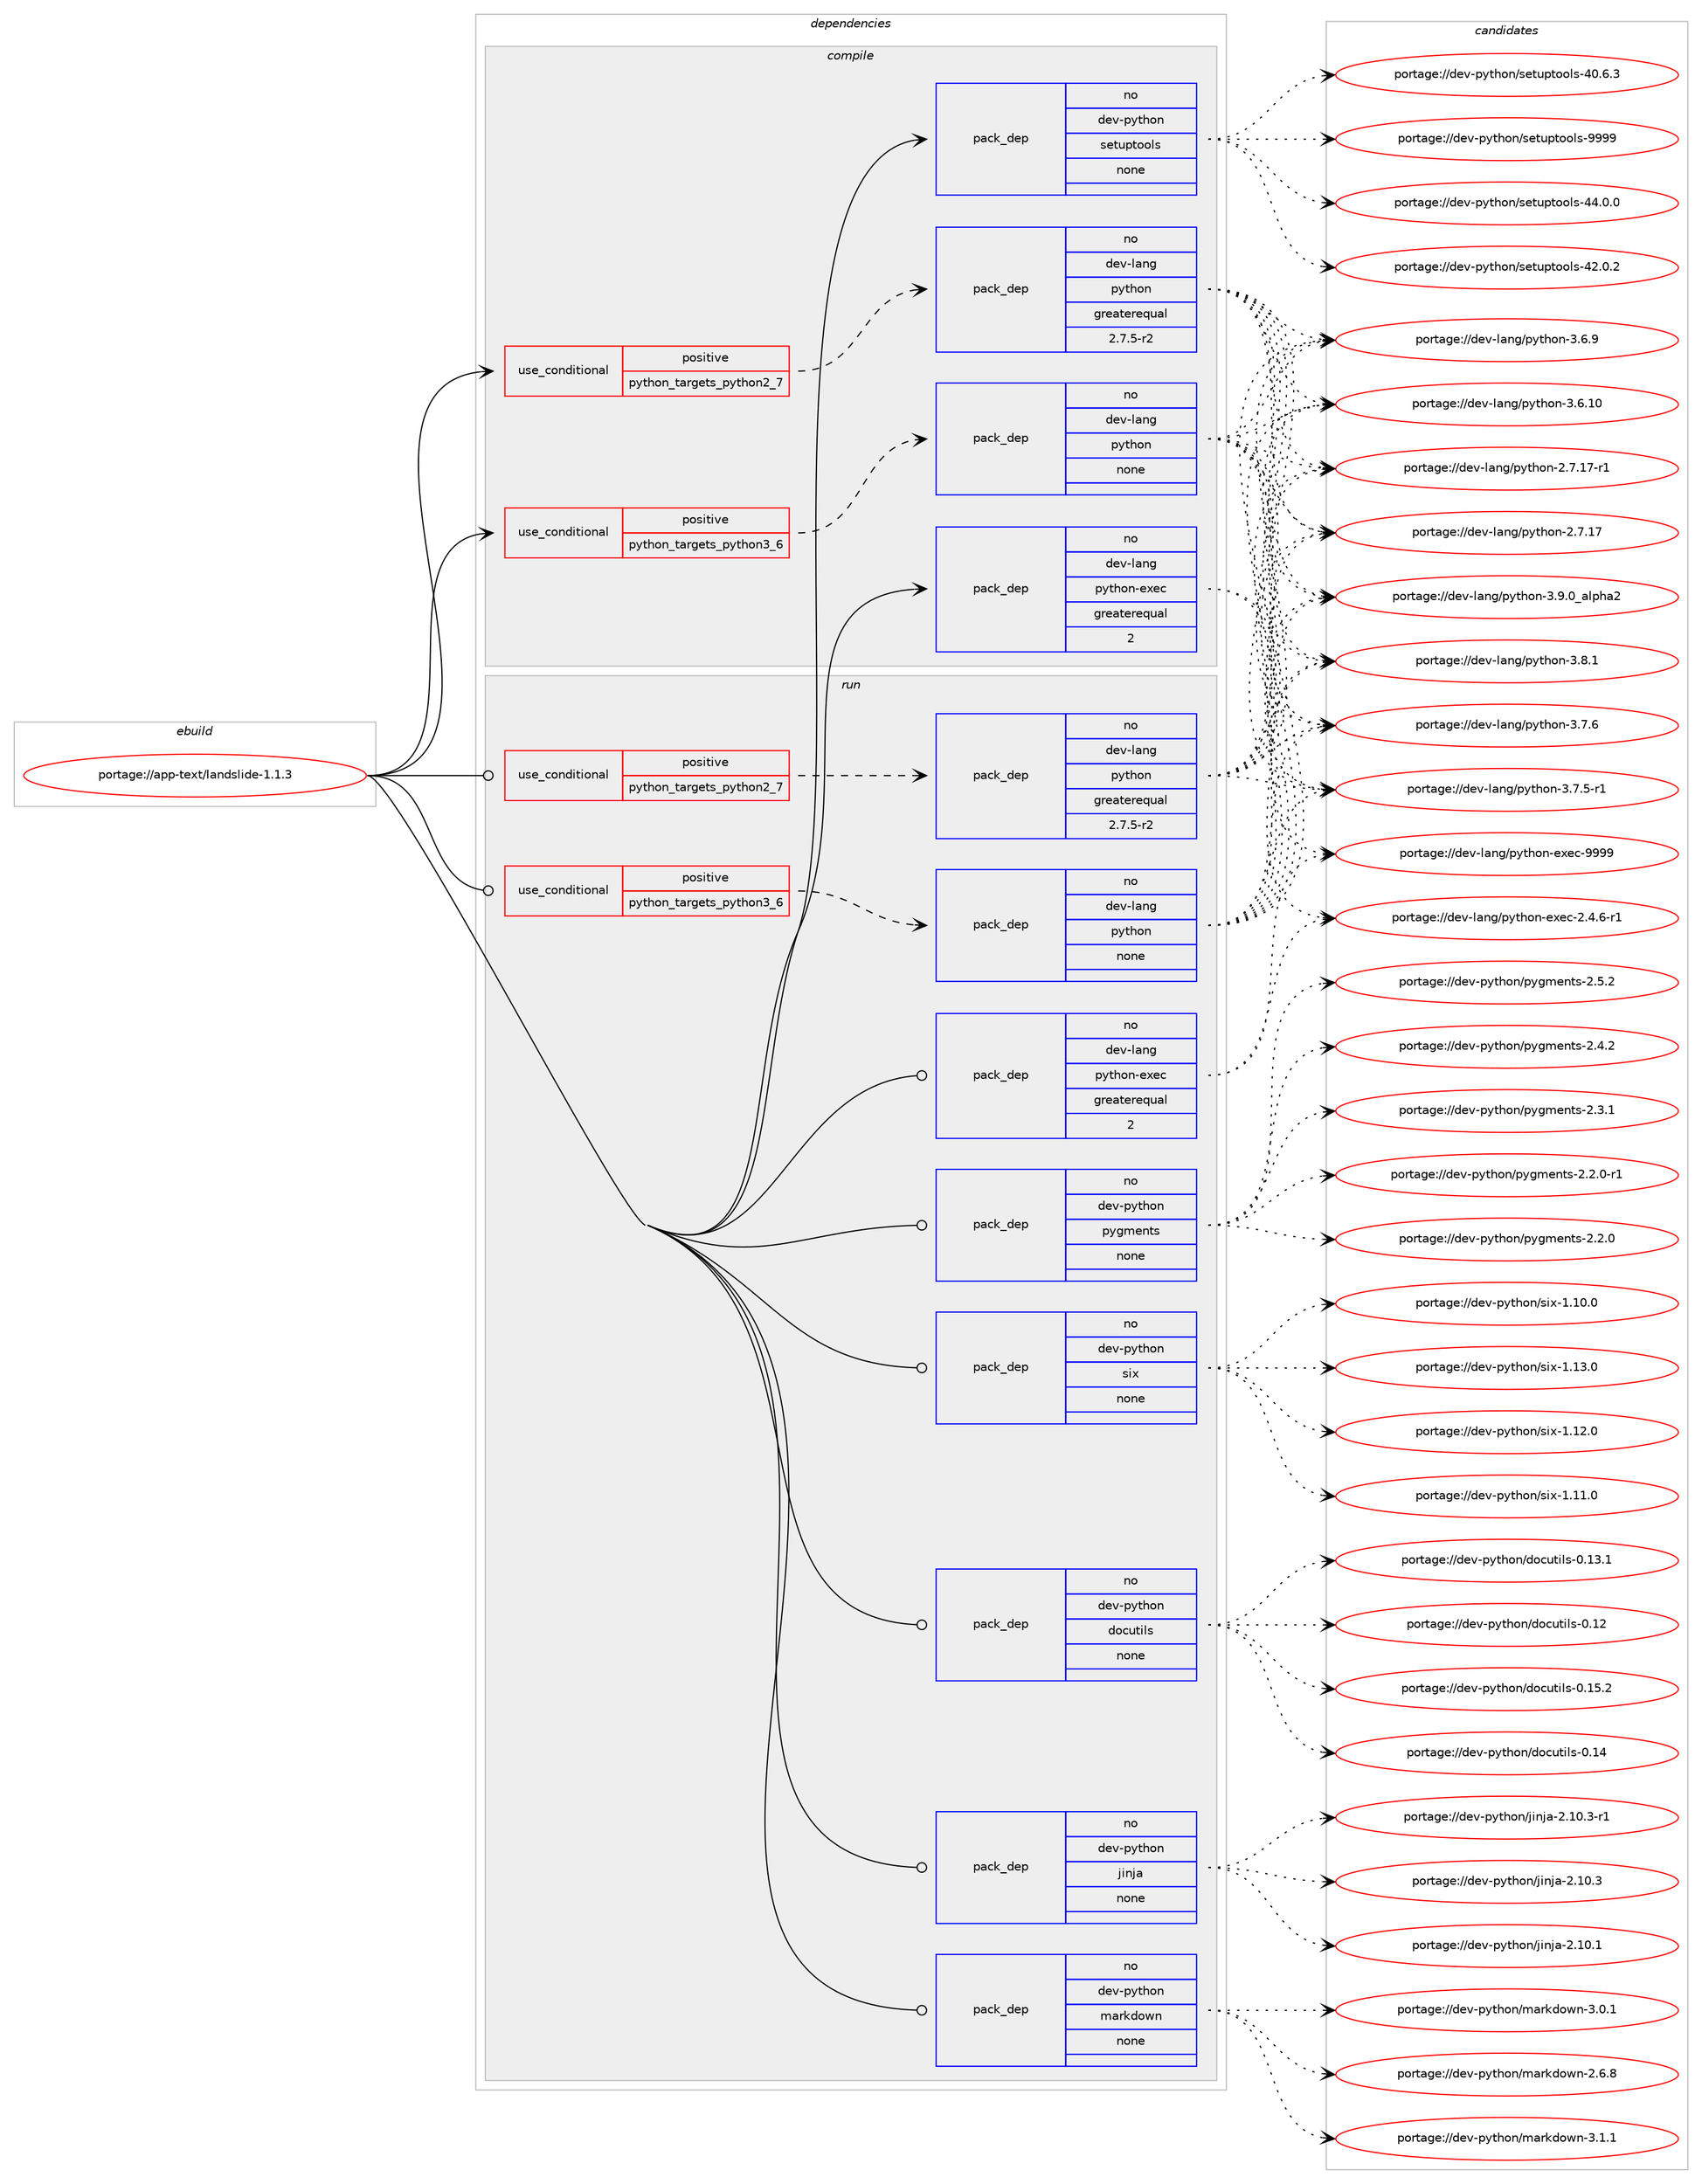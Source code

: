 digraph prolog {

# *************
# Graph options
# *************

newrank=true;
concentrate=true;
compound=true;
graph [rankdir=LR,fontname=Helvetica,fontsize=10,ranksep=1.5];#, ranksep=2.5, nodesep=0.2];
edge  [arrowhead=vee];
node  [fontname=Helvetica,fontsize=10];

# **********
# The ebuild
# **********

subgraph cluster_leftcol {
color=gray;
label=<<i>ebuild</i>>;
id [label="portage://app-text/landslide-1.1.3", color=red, width=4, href="../app-text/landslide-1.1.3.svg"];
}

# ****************
# The dependencies
# ****************

subgraph cluster_midcol {
color=gray;
label=<<i>dependencies</i>>;
subgraph cluster_compile {
fillcolor="#eeeeee";
style=filled;
label=<<i>compile</i>>;
subgraph cond140182 {
dependency596568 [label=<<TABLE BORDER="0" CELLBORDER="1" CELLSPACING="0" CELLPADDING="4"><TR><TD ROWSPAN="3" CELLPADDING="10">use_conditional</TD></TR><TR><TD>positive</TD></TR><TR><TD>python_targets_python2_7</TD></TR></TABLE>>, shape=none, color=red];
subgraph pack448434 {
dependency596569 [label=<<TABLE BORDER="0" CELLBORDER="1" CELLSPACING="0" CELLPADDING="4" WIDTH="220"><TR><TD ROWSPAN="6" CELLPADDING="30">pack_dep</TD></TR><TR><TD WIDTH="110">no</TD></TR><TR><TD>dev-lang</TD></TR><TR><TD>python</TD></TR><TR><TD>greaterequal</TD></TR><TR><TD>2.7.5-r2</TD></TR></TABLE>>, shape=none, color=blue];
}
dependency596568:e -> dependency596569:w [weight=20,style="dashed",arrowhead="vee"];
}
id:e -> dependency596568:w [weight=20,style="solid",arrowhead="vee"];
subgraph cond140183 {
dependency596570 [label=<<TABLE BORDER="0" CELLBORDER="1" CELLSPACING="0" CELLPADDING="4"><TR><TD ROWSPAN="3" CELLPADDING="10">use_conditional</TD></TR><TR><TD>positive</TD></TR><TR><TD>python_targets_python3_6</TD></TR></TABLE>>, shape=none, color=red];
subgraph pack448435 {
dependency596571 [label=<<TABLE BORDER="0" CELLBORDER="1" CELLSPACING="0" CELLPADDING="4" WIDTH="220"><TR><TD ROWSPAN="6" CELLPADDING="30">pack_dep</TD></TR><TR><TD WIDTH="110">no</TD></TR><TR><TD>dev-lang</TD></TR><TR><TD>python</TD></TR><TR><TD>none</TD></TR><TR><TD></TD></TR></TABLE>>, shape=none, color=blue];
}
dependency596570:e -> dependency596571:w [weight=20,style="dashed",arrowhead="vee"];
}
id:e -> dependency596570:w [weight=20,style="solid",arrowhead="vee"];
subgraph pack448436 {
dependency596572 [label=<<TABLE BORDER="0" CELLBORDER="1" CELLSPACING="0" CELLPADDING="4" WIDTH="220"><TR><TD ROWSPAN="6" CELLPADDING="30">pack_dep</TD></TR><TR><TD WIDTH="110">no</TD></TR><TR><TD>dev-lang</TD></TR><TR><TD>python-exec</TD></TR><TR><TD>greaterequal</TD></TR><TR><TD>2</TD></TR></TABLE>>, shape=none, color=blue];
}
id:e -> dependency596572:w [weight=20,style="solid",arrowhead="vee"];
subgraph pack448437 {
dependency596573 [label=<<TABLE BORDER="0" CELLBORDER="1" CELLSPACING="0" CELLPADDING="4" WIDTH="220"><TR><TD ROWSPAN="6" CELLPADDING="30">pack_dep</TD></TR><TR><TD WIDTH="110">no</TD></TR><TR><TD>dev-python</TD></TR><TR><TD>setuptools</TD></TR><TR><TD>none</TD></TR><TR><TD></TD></TR></TABLE>>, shape=none, color=blue];
}
id:e -> dependency596573:w [weight=20,style="solid",arrowhead="vee"];
}
subgraph cluster_compileandrun {
fillcolor="#eeeeee";
style=filled;
label=<<i>compile and run</i>>;
}
subgraph cluster_run {
fillcolor="#eeeeee";
style=filled;
label=<<i>run</i>>;
subgraph cond140184 {
dependency596574 [label=<<TABLE BORDER="0" CELLBORDER="1" CELLSPACING="0" CELLPADDING="4"><TR><TD ROWSPAN="3" CELLPADDING="10">use_conditional</TD></TR><TR><TD>positive</TD></TR><TR><TD>python_targets_python2_7</TD></TR></TABLE>>, shape=none, color=red];
subgraph pack448438 {
dependency596575 [label=<<TABLE BORDER="0" CELLBORDER="1" CELLSPACING="0" CELLPADDING="4" WIDTH="220"><TR><TD ROWSPAN="6" CELLPADDING="30">pack_dep</TD></TR><TR><TD WIDTH="110">no</TD></TR><TR><TD>dev-lang</TD></TR><TR><TD>python</TD></TR><TR><TD>greaterequal</TD></TR><TR><TD>2.7.5-r2</TD></TR></TABLE>>, shape=none, color=blue];
}
dependency596574:e -> dependency596575:w [weight=20,style="dashed",arrowhead="vee"];
}
id:e -> dependency596574:w [weight=20,style="solid",arrowhead="odot"];
subgraph cond140185 {
dependency596576 [label=<<TABLE BORDER="0" CELLBORDER="1" CELLSPACING="0" CELLPADDING="4"><TR><TD ROWSPAN="3" CELLPADDING="10">use_conditional</TD></TR><TR><TD>positive</TD></TR><TR><TD>python_targets_python3_6</TD></TR></TABLE>>, shape=none, color=red];
subgraph pack448439 {
dependency596577 [label=<<TABLE BORDER="0" CELLBORDER="1" CELLSPACING="0" CELLPADDING="4" WIDTH="220"><TR><TD ROWSPAN="6" CELLPADDING="30">pack_dep</TD></TR><TR><TD WIDTH="110">no</TD></TR><TR><TD>dev-lang</TD></TR><TR><TD>python</TD></TR><TR><TD>none</TD></TR><TR><TD></TD></TR></TABLE>>, shape=none, color=blue];
}
dependency596576:e -> dependency596577:w [weight=20,style="dashed",arrowhead="vee"];
}
id:e -> dependency596576:w [weight=20,style="solid",arrowhead="odot"];
subgraph pack448440 {
dependency596578 [label=<<TABLE BORDER="0" CELLBORDER="1" CELLSPACING="0" CELLPADDING="4" WIDTH="220"><TR><TD ROWSPAN="6" CELLPADDING="30">pack_dep</TD></TR><TR><TD WIDTH="110">no</TD></TR><TR><TD>dev-lang</TD></TR><TR><TD>python-exec</TD></TR><TR><TD>greaterequal</TD></TR><TR><TD>2</TD></TR></TABLE>>, shape=none, color=blue];
}
id:e -> dependency596578:w [weight=20,style="solid",arrowhead="odot"];
subgraph pack448441 {
dependency596579 [label=<<TABLE BORDER="0" CELLBORDER="1" CELLSPACING="0" CELLPADDING="4" WIDTH="220"><TR><TD ROWSPAN="6" CELLPADDING="30">pack_dep</TD></TR><TR><TD WIDTH="110">no</TD></TR><TR><TD>dev-python</TD></TR><TR><TD>docutils</TD></TR><TR><TD>none</TD></TR><TR><TD></TD></TR></TABLE>>, shape=none, color=blue];
}
id:e -> dependency596579:w [weight=20,style="solid",arrowhead="odot"];
subgraph pack448442 {
dependency596580 [label=<<TABLE BORDER="0" CELLBORDER="1" CELLSPACING="0" CELLPADDING="4" WIDTH="220"><TR><TD ROWSPAN="6" CELLPADDING="30">pack_dep</TD></TR><TR><TD WIDTH="110">no</TD></TR><TR><TD>dev-python</TD></TR><TR><TD>jinja</TD></TR><TR><TD>none</TD></TR><TR><TD></TD></TR></TABLE>>, shape=none, color=blue];
}
id:e -> dependency596580:w [weight=20,style="solid",arrowhead="odot"];
subgraph pack448443 {
dependency596581 [label=<<TABLE BORDER="0" CELLBORDER="1" CELLSPACING="0" CELLPADDING="4" WIDTH="220"><TR><TD ROWSPAN="6" CELLPADDING="30">pack_dep</TD></TR><TR><TD WIDTH="110">no</TD></TR><TR><TD>dev-python</TD></TR><TR><TD>markdown</TD></TR><TR><TD>none</TD></TR><TR><TD></TD></TR></TABLE>>, shape=none, color=blue];
}
id:e -> dependency596581:w [weight=20,style="solid",arrowhead="odot"];
subgraph pack448444 {
dependency596582 [label=<<TABLE BORDER="0" CELLBORDER="1" CELLSPACING="0" CELLPADDING="4" WIDTH="220"><TR><TD ROWSPAN="6" CELLPADDING="30">pack_dep</TD></TR><TR><TD WIDTH="110">no</TD></TR><TR><TD>dev-python</TD></TR><TR><TD>pygments</TD></TR><TR><TD>none</TD></TR><TR><TD></TD></TR></TABLE>>, shape=none, color=blue];
}
id:e -> dependency596582:w [weight=20,style="solid",arrowhead="odot"];
subgraph pack448445 {
dependency596583 [label=<<TABLE BORDER="0" CELLBORDER="1" CELLSPACING="0" CELLPADDING="4" WIDTH="220"><TR><TD ROWSPAN="6" CELLPADDING="30">pack_dep</TD></TR><TR><TD WIDTH="110">no</TD></TR><TR><TD>dev-python</TD></TR><TR><TD>six</TD></TR><TR><TD>none</TD></TR><TR><TD></TD></TR></TABLE>>, shape=none, color=blue];
}
id:e -> dependency596583:w [weight=20,style="solid",arrowhead="odot"];
}
}

# **************
# The candidates
# **************

subgraph cluster_choices {
rank=same;
color=gray;
label=<<i>candidates</i>>;

subgraph choice448434 {
color=black;
nodesep=1;
choice10010111845108971101034711212111610411111045514657464895971081121049750 [label="portage://dev-lang/python-3.9.0_alpha2", color=red, width=4,href="../dev-lang/python-3.9.0_alpha2.svg"];
choice100101118451089711010347112121116104111110455146564649 [label="portage://dev-lang/python-3.8.1", color=red, width=4,href="../dev-lang/python-3.8.1.svg"];
choice100101118451089711010347112121116104111110455146554654 [label="portage://dev-lang/python-3.7.6", color=red, width=4,href="../dev-lang/python-3.7.6.svg"];
choice1001011184510897110103471121211161041111104551465546534511449 [label="portage://dev-lang/python-3.7.5-r1", color=red, width=4,href="../dev-lang/python-3.7.5-r1.svg"];
choice100101118451089711010347112121116104111110455146544657 [label="portage://dev-lang/python-3.6.9", color=red, width=4,href="../dev-lang/python-3.6.9.svg"];
choice10010111845108971101034711212111610411111045514654464948 [label="portage://dev-lang/python-3.6.10", color=red, width=4,href="../dev-lang/python-3.6.10.svg"];
choice100101118451089711010347112121116104111110455046554649554511449 [label="portage://dev-lang/python-2.7.17-r1", color=red, width=4,href="../dev-lang/python-2.7.17-r1.svg"];
choice10010111845108971101034711212111610411111045504655464955 [label="portage://dev-lang/python-2.7.17", color=red, width=4,href="../dev-lang/python-2.7.17.svg"];
dependency596569:e -> choice10010111845108971101034711212111610411111045514657464895971081121049750:w [style=dotted,weight="100"];
dependency596569:e -> choice100101118451089711010347112121116104111110455146564649:w [style=dotted,weight="100"];
dependency596569:e -> choice100101118451089711010347112121116104111110455146554654:w [style=dotted,weight="100"];
dependency596569:e -> choice1001011184510897110103471121211161041111104551465546534511449:w [style=dotted,weight="100"];
dependency596569:e -> choice100101118451089711010347112121116104111110455146544657:w [style=dotted,weight="100"];
dependency596569:e -> choice10010111845108971101034711212111610411111045514654464948:w [style=dotted,weight="100"];
dependency596569:e -> choice100101118451089711010347112121116104111110455046554649554511449:w [style=dotted,weight="100"];
dependency596569:e -> choice10010111845108971101034711212111610411111045504655464955:w [style=dotted,weight="100"];
}
subgraph choice448435 {
color=black;
nodesep=1;
choice10010111845108971101034711212111610411111045514657464895971081121049750 [label="portage://dev-lang/python-3.9.0_alpha2", color=red, width=4,href="../dev-lang/python-3.9.0_alpha2.svg"];
choice100101118451089711010347112121116104111110455146564649 [label="portage://dev-lang/python-3.8.1", color=red, width=4,href="../dev-lang/python-3.8.1.svg"];
choice100101118451089711010347112121116104111110455146554654 [label="portage://dev-lang/python-3.7.6", color=red, width=4,href="../dev-lang/python-3.7.6.svg"];
choice1001011184510897110103471121211161041111104551465546534511449 [label="portage://dev-lang/python-3.7.5-r1", color=red, width=4,href="../dev-lang/python-3.7.5-r1.svg"];
choice100101118451089711010347112121116104111110455146544657 [label="portage://dev-lang/python-3.6.9", color=red, width=4,href="../dev-lang/python-3.6.9.svg"];
choice10010111845108971101034711212111610411111045514654464948 [label="portage://dev-lang/python-3.6.10", color=red, width=4,href="../dev-lang/python-3.6.10.svg"];
choice100101118451089711010347112121116104111110455046554649554511449 [label="portage://dev-lang/python-2.7.17-r1", color=red, width=4,href="../dev-lang/python-2.7.17-r1.svg"];
choice10010111845108971101034711212111610411111045504655464955 [label="portage://dev-lang/python-2.7.17", color=red, width=4,href="../dev-lang/python-2.7.17.svg"];
dependency596571:e -> choice10010111845108971101034711212111610411111045514657464895971081121049750:w [style=dotted,weight="100"];
dependency596571:e -> choice100101118451089711010347112121116104111110455146564649:w [style=dotted,weight="100"];
dependency596571:e -> choice100101118451089711010347112121116104111110455146554654:w [style=dotted,weight="100"];
dependency596571:e -> choice1001011184510897110103471121211161041111104551465546534511449:w [style=dotted,weight="100"];
dependency596571:e -> choice100101118451089711010347112121116104111110455146544657:w [style=dotted,weight="100"];
dependency596571:e -> choice10010111845108971101034711212111610411111045514654464948:w [style=dotted,weight="100"];
dependency596571:e -> choice100101118451089711010347112121116104111110455046554649554511449:w [style=dotted,weight="100"];
dependency596571:e -> choice10010111845108971101034711212111610411111045504655464955:w [style=dotted,weight="100"];
}
subgraph choice448436 {
color=black;
nodesep=1;
choice10010111845108971101034711212111610411111045101120101994557575757 [label="portage://dev-lang/python-exec-9999", color=red, width=4,href="../dev-lang/python-exec-9999.svg"];
choice10010111845108971101034711212111610411111045101120101994550465246544511449 [label="portage://dev-lang/python-exec-2.4.6-r1", color=red, width=4,href="../dev-lang/python-exec-2.4.6-r1.svg"];
dependency596572:e -> choice10010111845108971101034711212111610411111045101120101994557575757:w [style=dotted,weight="100"];
dependency596572:e -> choice10010111845108971101034711212111610411111045101120101994550465246544511449:w [style=dotted,weight="100"];
}
subgraph choice448437 {
color=black;
nodesep=1;
choice10010111845112121116104111110471151011161171121161111111081154557575757 [label="portage://dev-python/setuptools-9999", color=red, width=4,href="../dev-python/setuptools-9999.svg"];
choice100101118451121211161041111104711510111611711211611111110811545525246484648 [label="portage://dev-python/setuptools-44.0.0", color=red, width=4,href="../dev-python/setuptools-44.0.0.svg"];
choice100101118451121211161041111104711510111611711211611111110811545525046484650 [label="portage://dev-python/setuptools-42.0.2", color=red, width=4,href="../dev-python/setuptools-42.0.2.svg"];
choice100101118451121211161041111104711510111611711211611111110811545524846544651 [label="portage://dev-python/setuptools-40.6.3", color=red, width=4,href="../dev-python/setuptools-40.6.3.svg"];
dependency596573:e -> choice10010111845112121116104111110471151011161171121161111111081154557575757:w [style=dotted,weight="100"];
dependency596573:e -> choice100101118451121211161041111104711510111611711211611111110811545525246484648:w [style=dotted,weight="100"];
dependency596573:e -> choice100101118451121211161041111104711510111611711211611111110811545525046484650:w [style=dotted,weight="100"];
dependency596573:e -> choice100101118451121211161041111104711510111611711211611111110811545524846544651:w [style=dotted,weight="100"];
}
subgraph choice448438 {
color=black;
nodesep=1;
choice10010111845108971101034711212111610411111045514657464895971081121049750 [label="portage://dev-lang/python-3.9.0_alpha2", color=red, width=4,href="../dev-lang/python-3.9.0_alpha2.svg"];
choice100101118451089711010347112121116104111110455146564649 [label="portage://dev-lang/python-3.8.1", color=red, width=4,href="../dev-lang/python-3.8.1.svg"];
choice100101118451089711010347112121116104111110455146554654 [label="portage://dev-lang/python-3.7.6", color=red, width=4,href="../dev-lang/python-3.7.6.svg"];
choice1001011184510897110103471121211161041111104551465546534511449 [label="portage://dev-lang/python-3.7.5-r1", color=red, width=4,href="../dev-lang/python-3.7.5-r1.svg"];
choice100101118451089711010347112121116104111110455146544657 [label="portage://dev-lang/python-3.6.9", color=red, width=4,href="../dev-lang/python-3.6.9.svg"];
choice10010111845108971101034711212111610411111045514654464948 [label="portage://dev-lang/python-3.6.10", color=red, width=4,href="../dev-lang/python-3.6.10.svg"];
choice100101118451089711010347112121116104111110455046554649554511449 [label="portage://dev-lang/python-2.7.17-r1", color=red, width=4,href="../dev-lang/python-2.7.17-r1.svg"];
choice10010111845108971101034711212111610411111045504655464955 [label="portage://dev-lang/python-2.7.17", color=red, width=4,href="../dev-lang/python-2.7.17.svg"];
dependency596575:e -> choice10010111845108971101034711212111610411111045514657464895971081121049750:w [style=dotted,weight="100"];
dependency596575:e -> choice100101118451089711010347112121116104111110455146564649:w [style=dotted,weight="100"];
dependency596575:e -> choice100101118451089711010347112121116104111110455146554654:w [style=dotted,weight="100"];
dependency596575:e -> choice1001011184510897110103471121211161041111104551465546534511449:w [style=dotted,weight="100"];
dependency596575:e -> choice100101118451089711010347112121116104111110455146544657:w [style=dotted,weight="100"];
dependency596575:e -> choice10010111845108971101034711212111610411111045514654464948:w [style=dotted,weight="100"];
dependency596575:e -> choice100101118451089711010347112121116104111110455046554649554511449:w [style=dotted,weight="100"];
dependency596575:e -> choice10010111845108971101034711212111610411111045504655464955:w [style=dotted,weight="100"];
}
subgraph choice448439 {
color=black;
nodesep=1;
choice10010111845108971101034711212111610411111045514657464895971081121049750 [label="portage://dev-lang/python-3.9.0_alpha2", color=red, width=4,href="../dev-lang/python-3.9.0_alpha2.svg"];
choice100101118451089711010347112121116104111110455146564649 [label="portage://dev-lang/python-3.8.1", color=red, width=4,href="../dev-lang/python-3.8.1.svg"];
choice100101118451089711010347112121116104111110455146554654 [label="portage://dev-lang/python-3.7.6", color=red, width=4,href="../dev-lang/python-3.7.6.svg"];
choice1001011184510897110103471121211161041111104551465546534511449 [label="portage://dev-lang/python-3.7.5-r1", color=red, width=4,href="../dev-lang/python-3.7.5-r1.svg"];
choice100101118451089711010347112121116104111110455146544657 [label="portage://dev-lang/python-3.6.9", color=red, width=4,href="../dev-lang/python-3.6.9.svg"];
choice10010111845108971101034711212111610411111045514654464948 [label="portage://dev-lang/python-3.6.10", color=red, width=4,href="../dev-lang/python-3.6.10.svg"];
choice100101118451089711010347112121116104111110455046554649554511449 [label="portage://dev-lang/python-2.7.17-r1", color=red, width=4,href="../dev-lang/python-2.7.17-r1.svg"];
choice10010111845108971101034711212111610411111045504655464955 [label="portage://dev-lang/python-2.7.17", color=red, width=4,href="../dev-lang/python-2.7.17.svg"];
dependency596577:e -> choice10010111845108971101034711212111610411111045514657464895971081121049750:w [style=dotted,weight="100"];
dependency596577:e -> choice100101118451089711010347112121116104111110455146564649:w [style=dotted,weight="100"];
dependency596577:e -> choice100101118451089711010347112121116104111110455146554654:w [style=dotted,weight="100"];
dependency596577:e -> choice1001011184510897110103471121211161041111104551465546534511449:w [style=dotted,weight="100"];
dependency596577:e -> choice100101118451089711010347112121116104111110455146544657:w [style=dotted,weight="100"];
dependency596577:e -> choice10010111845108971101034711212111610411111045514654464948:w [style=dotted,weight="100"];
dependency596577:e -> choice100101118451089711010347112121116104111110455046554649554511449:w [style=dotted,weight="100"];
dependency596577:e -> choice10010111845108971101034711212111610411111045504655464955:w [style=dotted,weight="100"];
}
subgraph choice448440 {
color=black;
nodesep=1;
choice10010111845108971101034711212111610411111045101120101994557575757 [label="portage://dev-lang/python-exec-9999", color=red, width=4,href="../dev-lang/python-exec-9999.svg"];
choice10010111845108971101034711212111610411111045101120101994550465246544511449 [label="portage://dev-lang/python-exec-2.4.6-r1", color=red, width=4,href="../dev-lang/python-exec-2.4.6-r1.svg"];
dependency596578:e -> choice10010111845108971101034711212111610411111045101120101994557575757:w [style=dotted,weight="100"];
dependency596578:e -> choice10010111845108971101034711212111610411111045101120101994550465246544511449:w [style=dotted,weight="100"];
}
subgraph choice448441 {
color=black;
nodesep=1;
choice10010111845112121116104111110471001119911711610510811545484649534650 [label="portage://dev-python/docutils-0.15.2", color=red, width=4,href="../dev-python/docutils-0.15.2.svg"];
choice1001011184511212111610411111047100111991171161051081154548464952 [label="portage://dev-python/docutils-0.14", color=red, width=4,href="../dev-python/docutils-0.14.svg"];
choice10010111845112121116104111110471001119911711610510811545484649514649 [label="portage://dev-python/docutils-0.13.1", color=red, width=4,href="../dev-python/docutils-0.13.1.svg"];
choice1001011184511212111610411111047100111991171161051081154548464950 [label="portage://dev-python/docutils-0.12", color=red, width=4,href="../dev-python/docutils-0.12.svg"];
dependency596579:e -> choice10010111845112121116104111110471001119911711610510811545484649534650:w [style=dotted,weight="100"];
dependency596579:e -> choice1001011184511212111610411111047100111991171161051081154548464952:w [style=dotted,weight="100"];
dependency596579:e -> choice10010111845112121116104111110471001119911711610510811545484649514649:w [style=dotted,weight="100"];
dependency596579:e -> choice1001011184511212111610411111047100111991171161051081154548464950:w [style=dotted,weight="100"];
}
subgraph choice448442 {
color=black;
nodesep=1;
choice100101118451121211161041111104710610511010697455046494846514511449 [label="portage://dev-python/jinja-2.10.3-r1", color=red, width=4,href="../dev-python/jinja-2.10.3-r1.svg"];
choice10010111845112121116104111110471061051101069745504649484651 [label="portage://dev-python/jinja-2.10.3", color=red, width=4,href="../dev-python/jinja-2.10.3.svg"];
choice10010111845112121116104111110471061051101069745504649484649 [label="portage://dev-python/jinja-2.10.1", color=red, width=4,href="../dev-python/jinja-2.10.1.svg"];
dependency596580:e -> choice100101118451121211161041111104710610511010697455046494846514511449:w [style=dotted,weight="100"];
dependency596580:e -> choice10010111845112121116104111110471061051101069745504649484651:w [style=dotted,weight="100"];
dependency596580:e -> choice10010111845112121116104111110471061051101069745504649484649:w [style=dotted,weight="100"];
}
subgraph choice448443 {
color=black;
nodesep=1;
choice100101118451121211161041111104710997114107100111119110455146494649 [label="portage://dev-python/markdown-3.1.1", color=red, width=4,href="../dev-python/markdown-3.1.1.svg"];
choice100101118451121211161041111104710997114107100111119110455146484649 [label="portage://dev-python/markdown-3.0.1", color=red, width=4,href="../dev-python/markdown-3.0.1.svg"];
choice100101118451121211161041111104710997114107100111119110455046544656 [label="portage://dev-python/markdown-2.6.8", color=red, width=4,href="../dev-python/markdown-2.6.8.svg"];
dependency596581:e -> choice100101118451121211161041111104710997114107100111119110455146494649:w [style=dotted,weight="100"];
dependency596581:e -> choice100101118451121211161041111104710997114107100111119110455146484649:w [style=dotted,weight="100"];
dependency596581:e -> choice100101118451121211161041111104710997114107100111119110455046544656:w [style=dotted,weight="100"];
}
subgraph choice448444 {
color=black;
nodesep=1;
choice1001011184511212111610411111047112121103109101110116115455046534650 [label="portage://dev-python/pygments-2.5.2", color=red, width=4,href="../dev-python/pygments-2.5.2.svg"];
choice1001011184511212111610411111047112121103109101110116115455046524650 [label="portage://dev-python/pygments-2.4.2", color=red, width=4,href="../dev-python/pygments-2.4.2.svg"];
choice1001011184511212111610411111047112121103109101110116115455046514649 [label="portage://dev-python/pygments-2.3.1", color=red, width=4,href="../dev-python/pygments-2.3.1.svg"];
choice10010111845112121116104111110471121211031091011101161154550465046484511449 [label="portage://dev-python/pygments-2.2.0-r1", color=red, width=4,href="../dev-python/pygments-2.2.0-r1.svg"];
choice1001011184511212111610411111047112121103109101110116115455046504648 [label="portage://dev-python/pygments-2.2.0", color=red, width=4,href="../dev-python/pygments-2.2.0.svg"];
dependency596582:e -> choice1001011184511212111610411111047112121103109101110116115455046534650:w [style=dotted,weight="100"];
dependency596582:e -> choice1001011184511212111610411111047112121103109101110116115455046524650:w [style=dotted,weight="100"];
dependency596582:e -> choice1001011184511212111610411111047112121103109101110116115455046514649:w [style=dotted,weight="100"];
dependency596582:e -> choice10010111845112121116104111110471121211031091011101161154550465046484511449:w [style=dotted,weight="100"];
dependency596582:e -> choice1001011184511212111610411111047112121103109101110116115455046504648:w [style=dotted,weight="100"];
}
subgraph choice448445 {
color=black;
nodesep=1;
choice100101118451121211161041111104711510512045494649514648 [label="portage://dev-python/six-1.13.0", color=red, width=4,href="../dev-python/six-1.13.0.svg"];
choice100101118451121211161041111104711510512045494649504648 [label="portage://dev-python/six-1.12.0", color=red, width=4,href="../dev-python/six-1.12.0.svg"];
choice100101118451121211161041111104711510512045494649494648 [label="portage://dev-python/six-1.11.0", color=red, width=4,href="../dev-python/six-1.11.0.svg"];
choice100101118451121211161041111104711510512045494649484648 [label="portage://dev-python/six-1.10.0", color=red, width=4,href="../dev-python/six-1.10.0.svg"];
dependency596583:e -> choice100101118451121211161041111104711510512045494649514648:w [style=dotted,weight="100"];
dependency596583:e -> choice100101118451121211161041111104711510512045494649504648:w [style=dotted,weight="100"];
dependency596583:e -> choice100101118451121211161041111104711510512045494649494648:w [style=dotted,weight="100"];
dependency596583:e -> choice100101118451121211161041111104711510512045494649484648:w [style=dotted,weight="100"];
}
}

}
